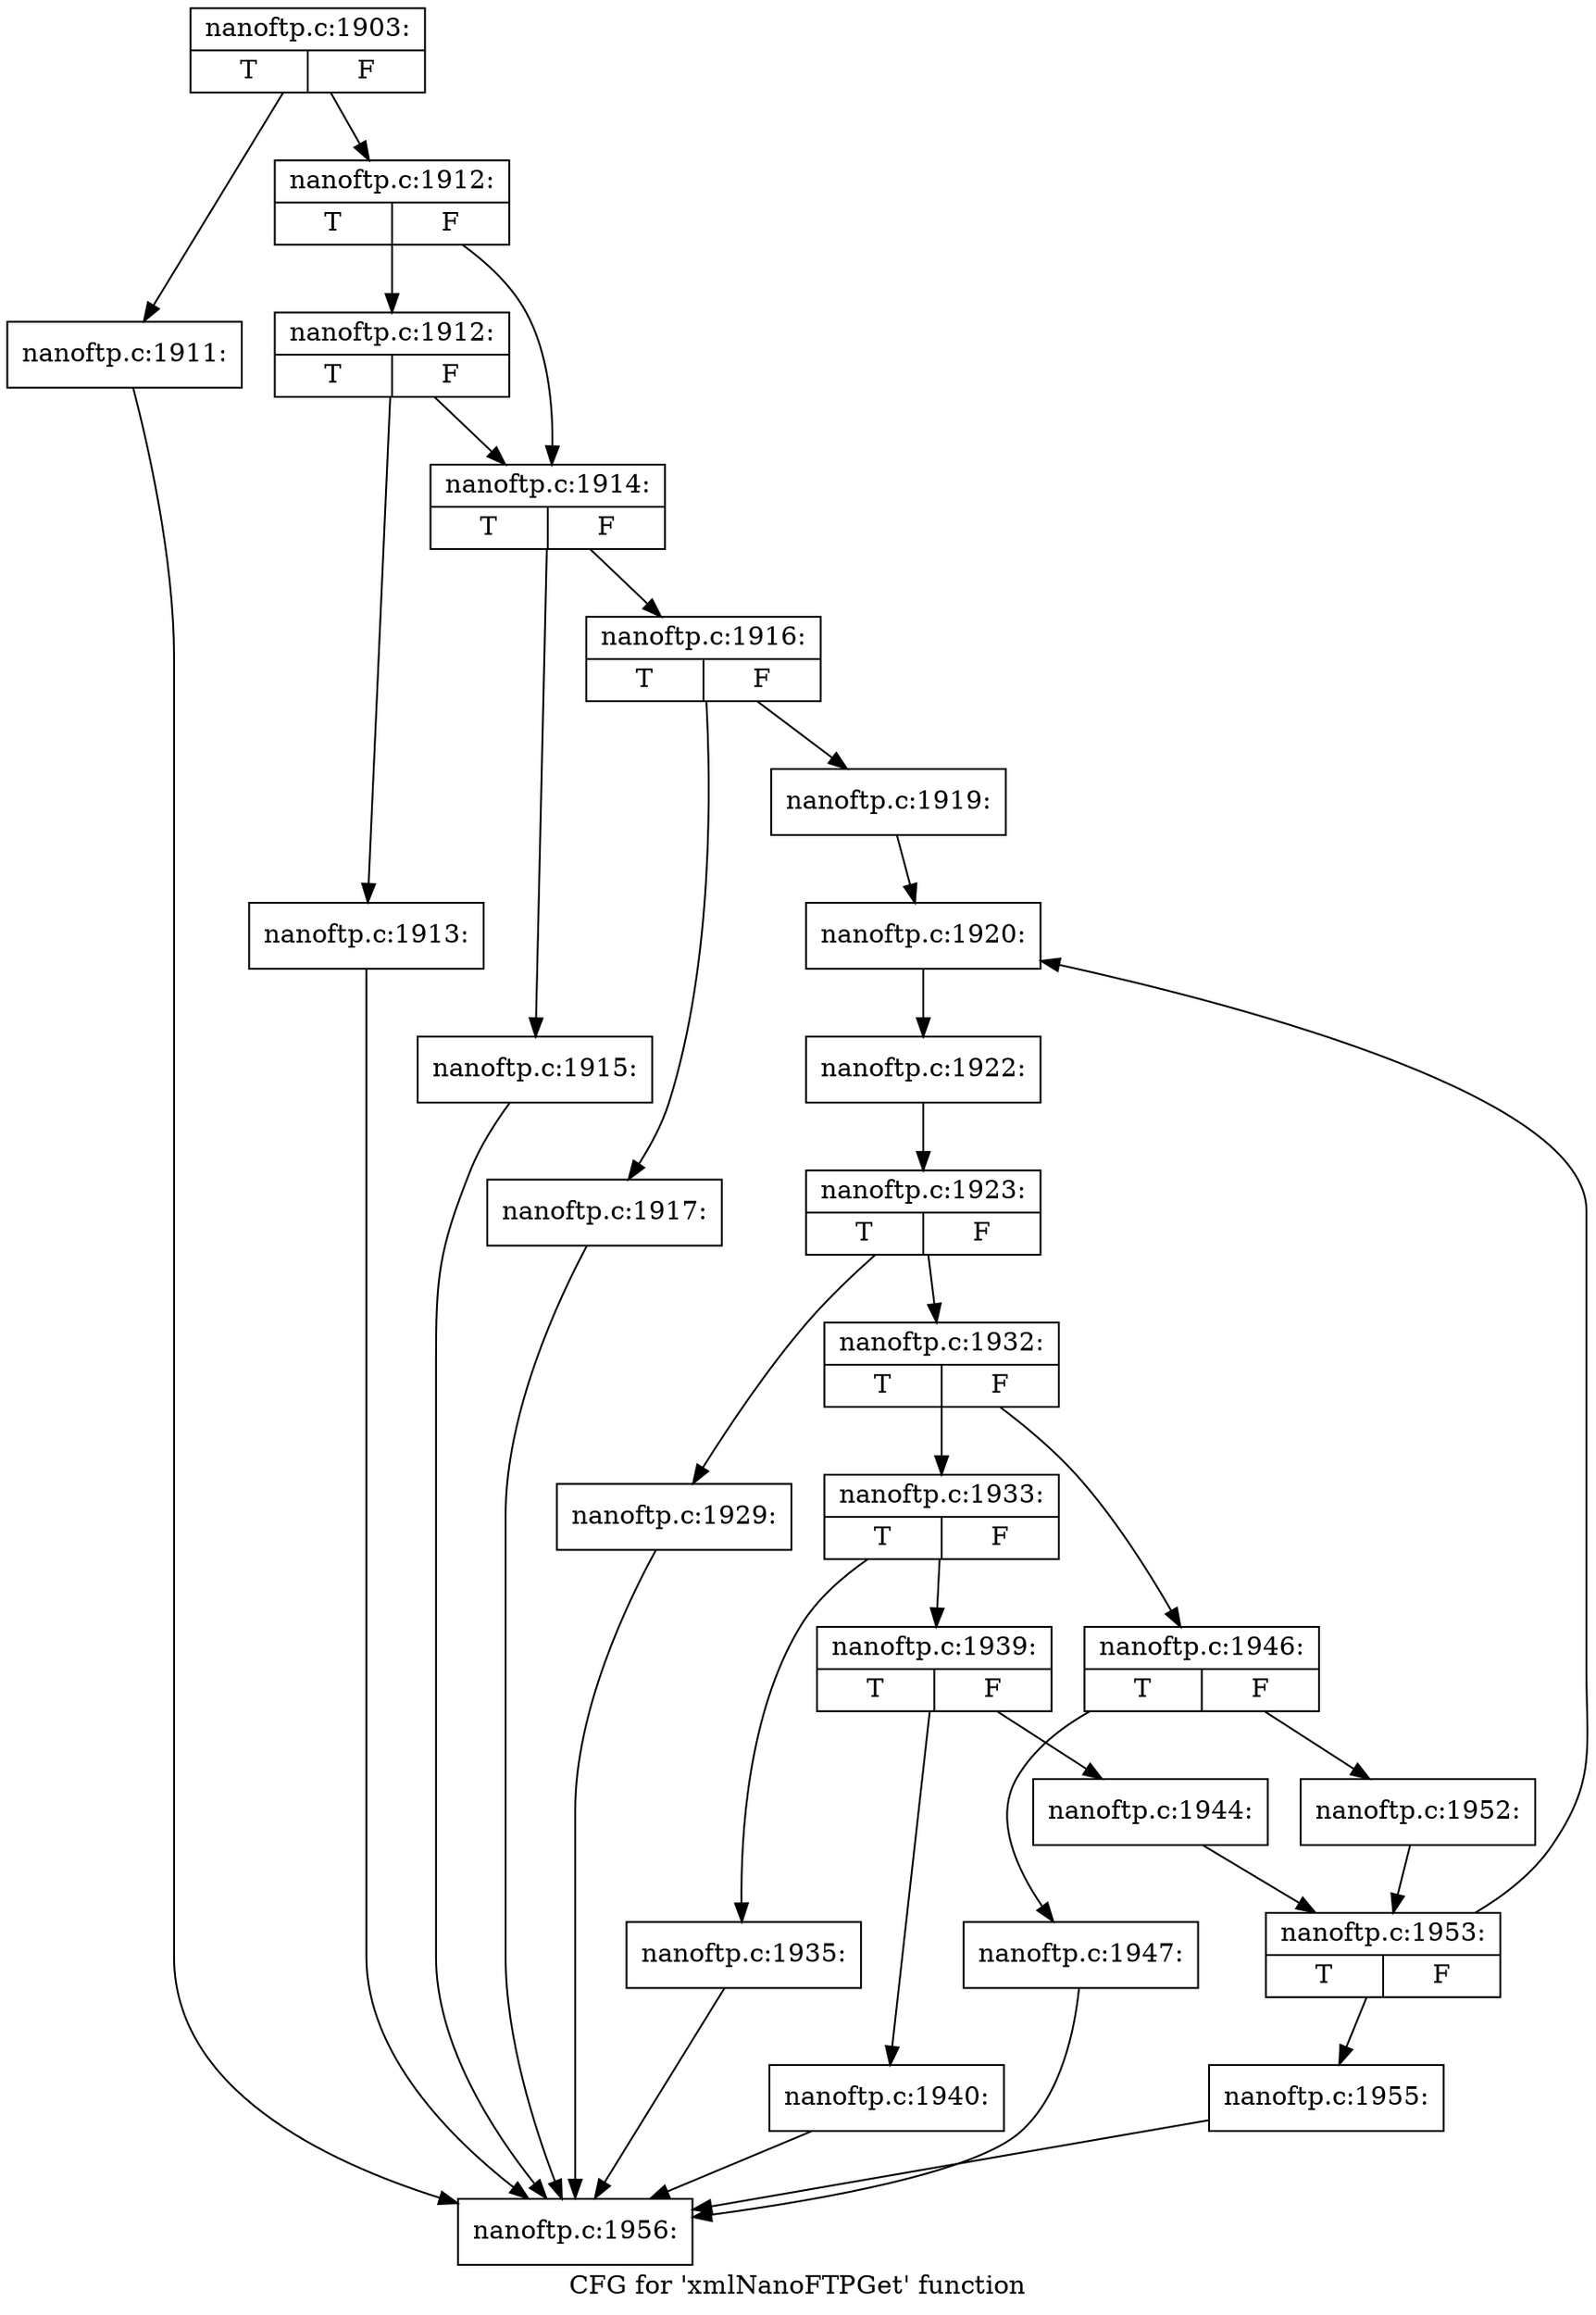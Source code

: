 digraph "CFG for 'xmlNanoFTPGet' function" {
	label="CFG for 'xmlNanoFTPGet' function";

	Node0x3ea8980 [shape=record,label="{nanoftp.c:1903:|{<s0>T|<s1>F}}"];
	Node0x3ea8980 -> Node0x3f720e0;
	Node0x3ea8980 -> Node0x3f72130;
	Node0x3f720e0 [shape=record,label="{nanoftp.c:1911:}"];
	Node0x3f720e0 -> Node0x3ea8c60;
	Node0x3f72130 [shape=record,label="{nanoftp.c:1912:|{<s0>T|<s1>F}}"];
	Node0x3f72130 -> Node0x3f72690;
	Node0x3f72130 -> Node0x3f72640;
	Node0x3f72690 [shape=record,label="{nanoftp.c:1912:|{<s0>T|<s1>F}}"];
	Node0x3f72690 -> Node0x3f725f0;
	Node0x3f72690 -> Node0x3f72640;
	Node0x3f725f0 [shape=record,label="{nanoftp.c:1913:}"];
	Node0x3f725f0 -> Node0x3ea8c60;
	Node0x3f72640 [shape=record,label="{nanoftp.c:1914:|{<s0>T|<s1>F}}"];
	Node0x3f72640 -> Node0x3f72ee0;
	Node0x3f72640 -> Node0x3f72f30;
	Node0x3f72ee0 [shape=record,label="{nanoftp.c:1915:}"];
	Node0x3f72ee0 -> Node0x3ea8c60;
	Node0x3f72f30 [shape=record,label="{nanoftp.c:1916:|{<s0>T|<s1>F}}"];
	Node0x3f72f30 -> Node0x3f73420;
	Node0x3f72f30 -> Node0x3f73470;
	Node0x3f73420 [shape=record,label="{nanoftp.c:1917:}"];
	Node0x3f73420 -> Node0x3ea8c60;
	Node0x3f73470 [shape=record,label="{nanoftp.c:1919:}"];
	Node0x3f73470 -> Node0x3f73b20;
	Node0x3f73b20 [shape=record,label="{nanoftp.c:1920:}"];
	Node0x3f73b20 -> Node0x3f74360;
	Node0x3f74360 [shape=record,label="{nanoftp.c:1922:}"];
	Node0x3f74360 -> Node0x3f742c0;
	Node0x3f742c0 [shape=record,label="{nanoftp.c:1923:|{<s0>T|<s1>F}}"];
	Node0x3f742c0 -> Node0x3f762d0;
	Node0x3f742c0 -> Node0x3f76320;
	Node0x3f762d0 [shape=record,label="{nanoftp.c:1929:}"];
	Node0x3f762d0 -> Node0x3ea8c60;
	Node0x3f76320 [shape=record,label="{nanoftp.c:1932:|{<s0>T|<s1>F}}"];
	Node0x3f76320 -> Node0x3f76d10;
	Node0x3f76320 -> Node0x3f76d60;
	Node0x3f76d10 [shape=record,label="{nanoftp.c:1933:|{<s0>T|<s1>F}}"];
	Node0x3f76d10 -> Node0x3f77350;
	Node0x3f76d10 -> Node0x3f773a0;
	Node0x3f77350 [shape=record,label="{nanoftp.c:1935:}"];
	Node0x3f77350 -> Node0x3ea8c60;
	Node0x3f773a0 [shape=record,label="{nanoftp.c:1939:|{<s0>T|<s1>F}}"];
	Node0x3f773a0 -> Node0x3f77fd0;
	Node0x3f773a0 -> Node0x3f78020;
	Node0x3f77fd0 [shape=record,label="{nanoftp.c:1940:}"];
	Node0x3f77fd0 -> Node0x3ea8c60;
	Node0x3f78020 [shape=record,label="{nanoftp.c:1944:}"];
	Node0x3f78020 -> Node0x3f73ad0;
	Node0x3f76d60 [shape=record,label="{nanoftp.c:1946:|{<s0>T|<s1>F}}"];
	Node0x3f76d60 -> Node0x3f78b00;
	Node0x3f76d60 -> Node0x3f78b50;
	Node0x3f78b00 [shape=record,label="{nanoftp.c:1947:}"];
	Node0x3f78b00 -> Node0x3ea8c60;
	Node0x3f78b50 [shape=record,label="{nanoftp.c:1952:}"];
	Node0x3f78b50 -> Node0x3f73ad0;
	Node0x3f73ad0 [shape=record,label="{nanoftp.c:1953:|{<s0>T|<s1>F}}"];
	Node0x3f73ad0 -> Node0x3f73b20;
	Node0x3f73ad0 -> Node0x3f73a80;
	Node0x3f73a80 [shape=record,label="{nanoftp.c:1955:}"];
	Node0x3f73a80 -> Node0x3ea8c60;
	Node0x3ea8c60 [shape=record,label="{nanoftp.c:1956:}"];
}
